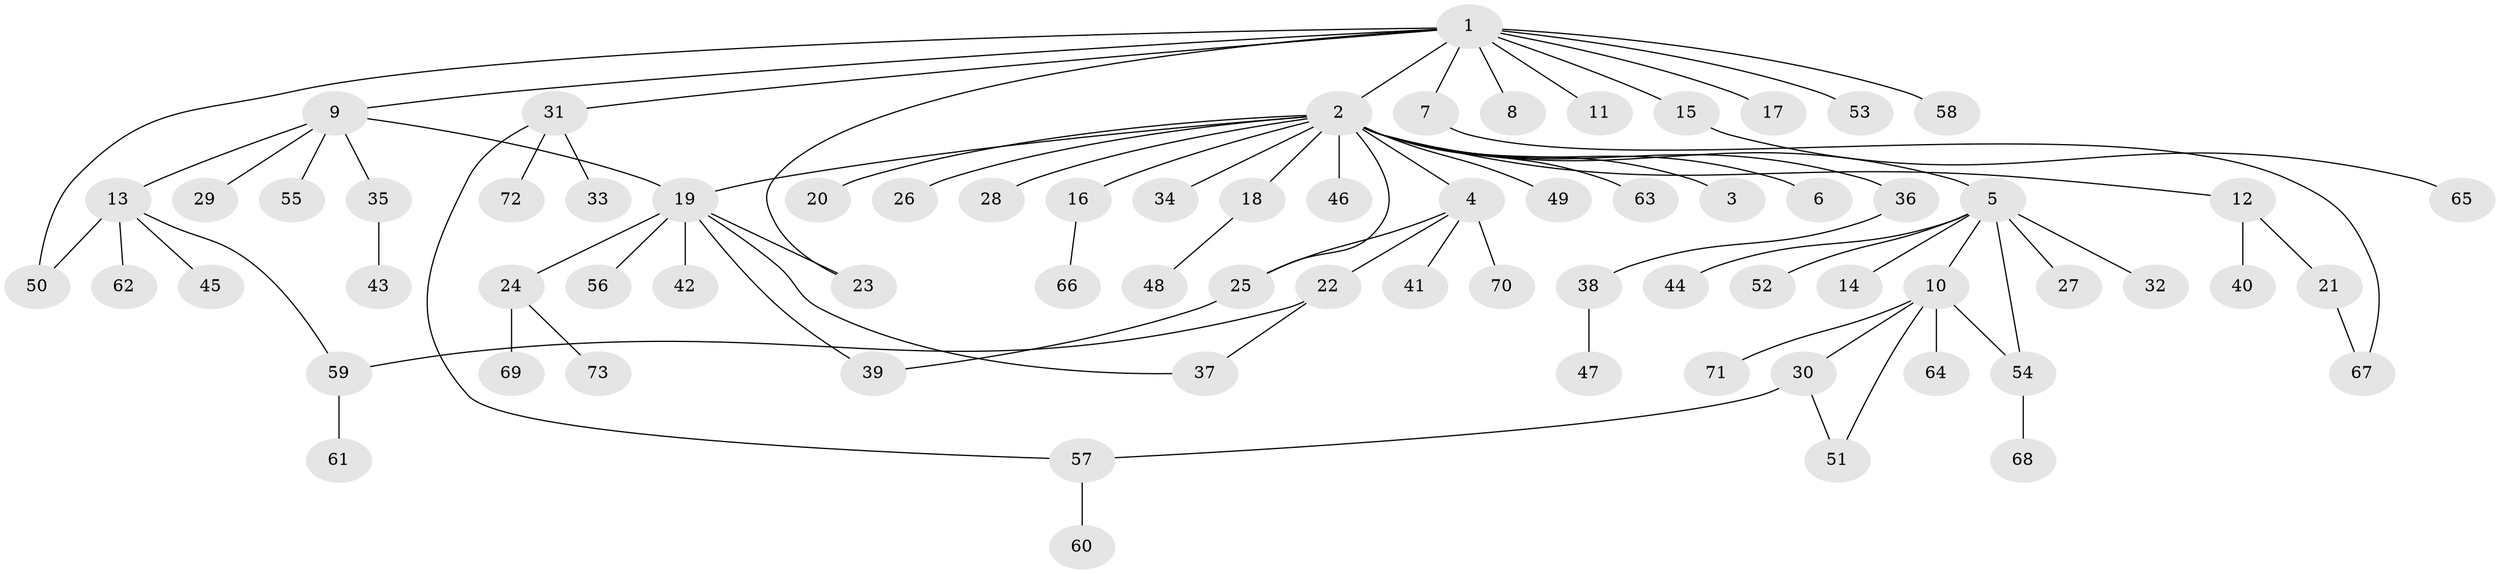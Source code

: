 // Generated by graph-tools (version 1.1) at 2025/26/03/09/25 03:26:06]
// undirected, 73 vertices, 83 edges
graph export_dot {
graph [start="1"]
  node [color=gray90,style=filled];
  1;
  2;
  3;
  4;
  5;
  6;
  7;
  8;
  9;
  10;
  11;
  12;
  13;
  14;
  15;
  16;
  17;
  18;
  19;
  20;
  21;
  22;
  23;
  24;
  25;
  26;
  27;
  28;
  29;
  30;
  31;
  32;
  33;
  34;
  35;
  36;
  37;
  38;
  39;
  40;
  41;
  42;
  43;
  44;
  45;
  46;
  47;
  48;
  49;
  50;
  51;
  52;
  53;
  54;
  55;
  56;
  57;
  58;
  59;
  60;
  61;
  62;
  63;
  64;
  65;
  66;
  67;
  68;
  69;
  70;
  71;
  72;
  73;
  1 -- 2;
  1 -- 7;
  1 -- 8;
  1 -- 9;
  1 -- 11;
  1 -- 15;
  1 -- 17;
  1 -- 23;
  1 -- 31;
  1 -- 50;
  1 -- 53;
  1 -- 58;
  2 -- 3;
  2 -- 4;
  2 -- 5;
  2 -- 6;
  2 -- 12;
  2 -- 16;
  2 -- 18;
  2 -- 19;
  2 -- 20;
  2 -- 25;
  2 -- 26;
  2 -- 28;
  2 -- 34;
  2 -- 36;
  2 -- 46;
  2 -- 49;
  2 -- 63;
  4 -- 22;
  4 -- 25;
  4 -- 41;
  4 -- 70;
  5 -- 10;
  5 -- 14;
  5 -- 27;
  5 -- 32;
  5 -- 44;
  5 -- 52;
  5 -- 54;
  7 -- 67;
  9 -- 13;
  9 -- 19;
  9 -- 29;
  9 -- 35;
  9 -- 55;
  10 -- 30;
  10 -- 51;
  10 -- 54;
  10 -- 64;
  10 -- 71;
  12 -- 21;
  12 -- 40;
  13 -- 45;
  13 -- 50;
  13 -- 59;
  13 -- 62;
  15 -- 65;
  16 -- 66;
  18 -- 48;
  19 -- 23;
  19 -- 24;
  19 -- 37;
  19 -- 39;
  19 -- 42;
  19 -- 56;
  21 -- 67;
  22 -- 37;
  22 -- 59;
  24 -- 69;
  24 -- 73;
  25 -- 39;
  30 -- 51;
  30 -- 57;
  31 -- 33;
  31 -- 57;
  31 -- 72;
  35 -- 43;
  36 -- 38;
  38 -- 47;
  54 -- 68;
  57 -- 60;
  59 -- 61;
}
